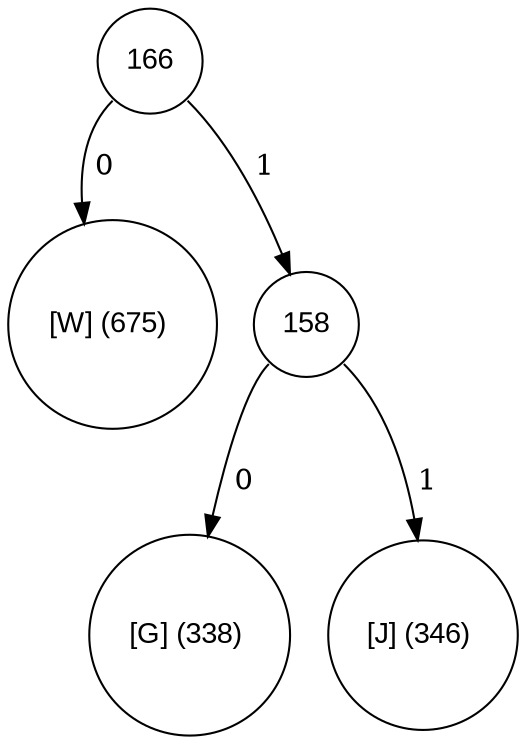 digraph tree {
	node [fontname="Arial", shape="circle", width=0.5]; 

166:sw -> 87 [label = " 0"]; 
87 [label = "[W] (675) "]; 
166:se -> 158 [label = " 1"]; 
158 [label = "158"]; 
158:sw -> 71 [label = " 0"]; 
71 [label = "[G] (338) "]; 
158:se -> 74 [label = " 1"]; 
74 [label = "[J] (346) "]; 
}
